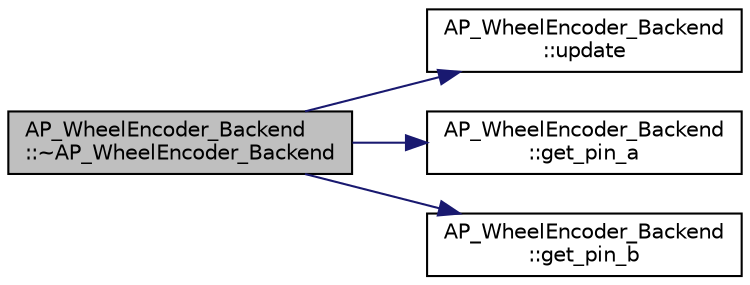 digraph "AP_WheelEncoder_Backend::~AP_WheelEncoder_Backend"
{
 // INTERACTIVE_SVG=YES
  edge [fontname="Helvetica",fontsize="10",labelfontname="Helvetica",labelfontsize="10"];
  node [fontname="Helvetica",fontsize="10",shape=record];
  rankdir="LR";
  Node1 [label="AP_WheelEncoder_Backend\l::~AP_WheelEncoder_Backend",height=0.2,width=0.4,color="black", fillcolor="grey75", style="filled", fontcolor="black"];
  Node1 -> Node2 [color="midnightblue",fontsize="10",style="solid",fontname="Helvetica"];
  Node2 [label="AP_WheelEncoder_Backend\l::update",height=0.2,width=0.4,color="black", fillcolor="white", style="filled",URL="$classAP__WheelEncoder__Backend.html#a011f8edca37acc7a354c9167a92f091e"];
  Node1 -> Node3 [color="midnightblue",fontsize="10",style="solid",fontname="Helvetica"];
  Node3 [label="AP_WheelEncoder_Backend\l::get_pin_a",height=0.2,width=0.4,color="black", fillcolor="white", style="filled",URL="$classAP__WheelEncoder__Backend.html#a1ac68ad4528e720695721c53966100b6"];
  Node1 -> Node4 [color="midnightblue",fontsize="10",style="solid",fontname="Helvetica"];
  Node4 [label="AP_WheelEncoder_Backend\l::get_pin_b",height=0.2,width=0.4,color="black", fillcolor="white", style="filled",URL="$classAP__WheelEncoder__Backend.html#a1d5cc7bfc3055c57ecd924bc22b64ce0"];
}
